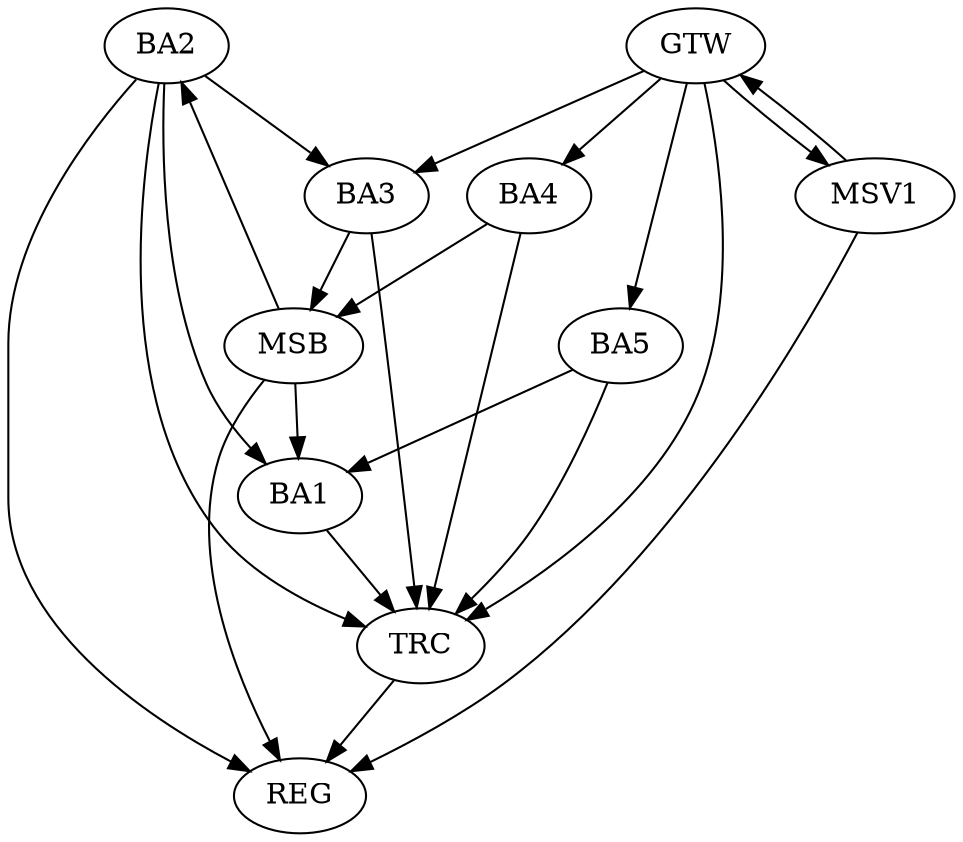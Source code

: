 strict digraph G {
  BA1 [ label="BA1" ];
  BA2 [ label="BA2" ];
  BA3 [ label="BA3" ];
  BA4 [ label="BA4" ];
  BA5 [ label="BA5" ];
  GTW [ label="GTW" ];
  REG [ label="REG" ];
  MSB [ label="MSB" ];
  TRC [ label="TRC" ];
  MSV1 [ label="MSV1" ];
  BA2 -> BA1;
  BA5 -> BA1;
  GTW -> BA3;
  GTW -> BA4;
  GTW -> BA5;
  BA2 -> REG;
  MSB -> BA2;
  MSB -> REG;
  BA3 -> MSB;
  MSB -> BA1;
  BA4 -> MSB;
  BA1 -> TRC;
  BA2 -> TRC;
  BA3 -> TRC;
  BA4 -> TRC;
  BA5 -> TRC;
  GTW -> TRC;
  TRC -> REG;
  BA2 -> BA3;
  MSV1 -> GTW;
  GTW -> MSV1;
  MSV1 -> REG;
}
